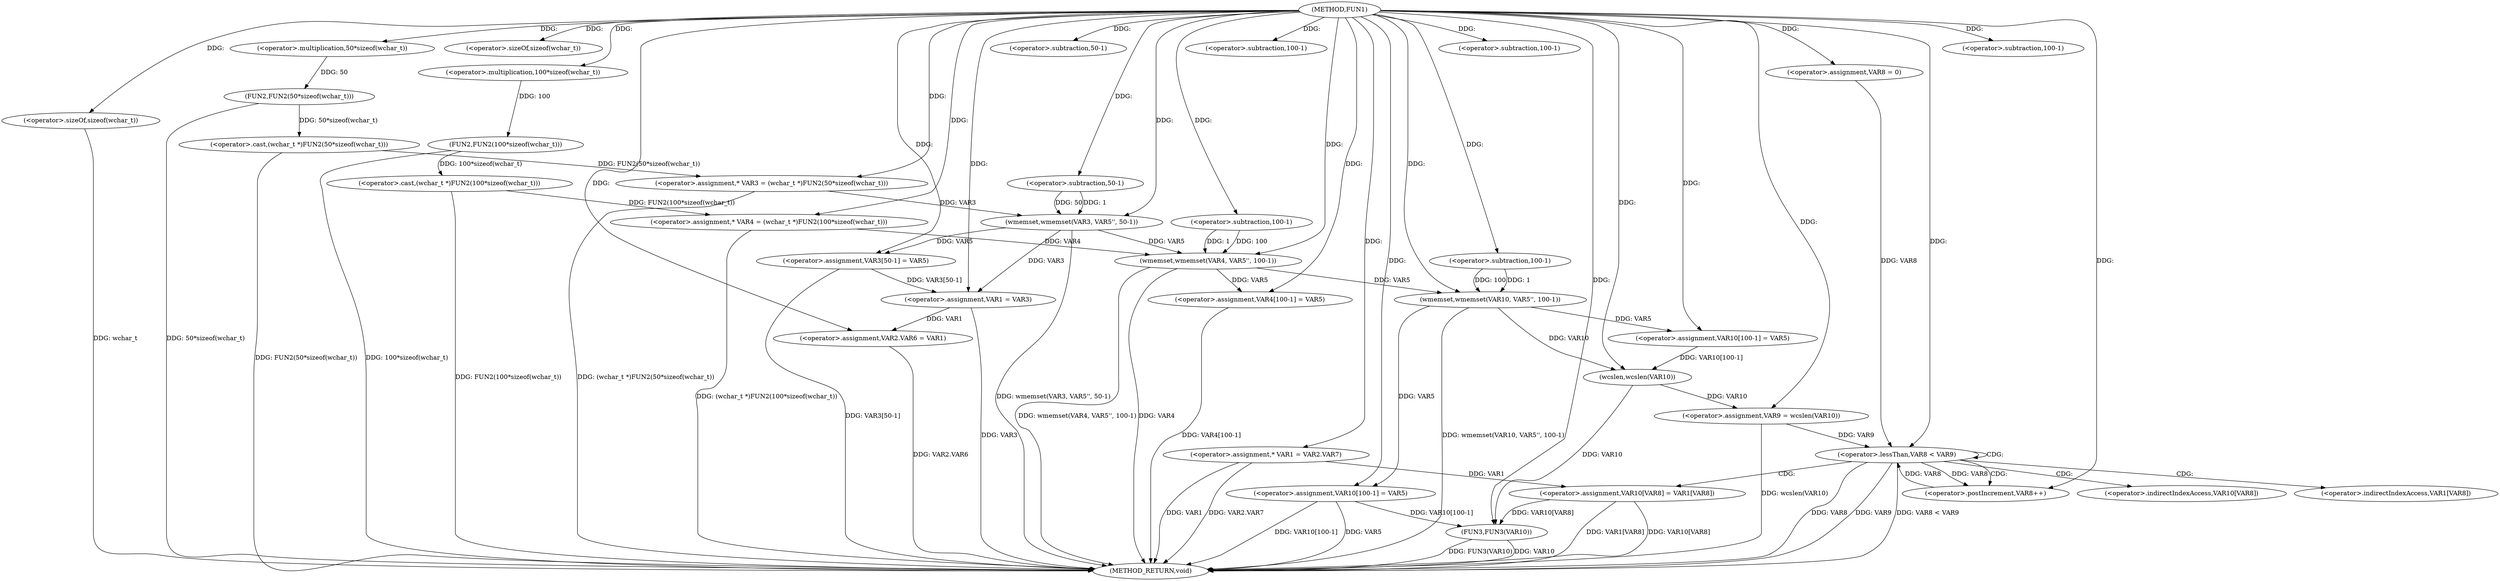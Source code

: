 digraph FUN1 {  
"1000100" [label = "(METHOD,FUN1)" ]
"1000212" [label = "(METHOD_RETURN,void)" ]
"1000105" [label = "(<operator>.assignment,* VAR3 = (wchar_t *)FUN2(50*sizeof(wchar_t)))" ]
"1000107" [label = "(<operator>.cast,(wchar_t *)FUN2(50*sizeof(wchar_t)))" ]
"1000109" [label = "(FUN2,FUN2(50*sizeof(wchar_t)))" ]
"1000110" [label = "(<operator>.multiplication,50*sizeof(wchar_t))" ]
"1000112" [label = "(<operator>.sizeOf,sizeof(wchar_t))" ]
"1000115" [label = "(<operator>.assignment,* VAR4 = (wchar_t *)FUN2(100*sizeof(wchar_t)))" ]
"1000117" [label = "(<operator>.cast,(wchar_t *)FUN2(100*sizeof(wchar_t)))" ]
"1000119" [label = "(FUN2,FUN2(100*sizeof(wchar_t)))" ]
"1000120" [label = "(<operator>.multiplication,100*sizeof(wchar_t))" ]
"1000122" [label = "(<operator>.sizeOf,sizeof(wchar_t))" ]
"1000124" [label = "(wmemset,wmemset(VAR3, VAR5'', 50-1))" ]
"1000127" [label = "(<operator>.subtraction,50-1)" ]
"1000130" [label = "(<operator>.assignment,VAR3[50-1] = VAR5)" ]
"1000133" [label = "(<operator>.subtraction,50-1)" ]
"1000137" [label = "(wmemset,wmemset(VAR4, VAR5'', 100-1))" ]
"1000140" [label = "(<operator>.subtraction,100-1)" ]
"1000143" [label = "(<operator>.assignment,VAR4[100-1] = VAR5)" ]
"1000146" [label = "(<operator>.subtraction,100-1)" ]
"1000150" [label = "(<operator>.assignment,VAR1 = VAR3)" ]
"1000153" [label = "(<operator>.assignment,VAR2.VAR6 = VAR1)" ]
"1000160" [label = "(<operator>.assignment,* VAR1 = VAR2.VAR7)" ]
"1000169" [label = "(wmemset,wmemset(VAR10, VAR5'', 100-1))" ]
"1000172" [label = "(<operator>.subtraction,100-1)" ]
"1000175" [label = "(<operator>.assignment,VAR10[100-1] = VAR5)" ]
"1000178" [label = "(<operator>.subtraction,100-1)" ]
"1000182" [label = "(<operator>.assignment,VAR9 = wcslen(VAR10))" ]
"1000184" [label = "(wcslen,wcslen(VAR10))" ]
"1000187" [label = "(<operator>.assignment,VAR8 = 0)" ]
"1000190" [label = "(<operator>.lessThan,VAR8 < VAR9)" ]
"1000193" [label = "(<operator>.postIncrement,VAR8++)" ]
"1000196" [label = "(<operator>.assignment,VAR10[VAR8] = VAR1[VAR8])" ]
"1000203" [label = "(<operator>.assignment,VAR10[100-1] = VAR5)" ]
"1000206" [label = "(<operator>.subtraction,100-1)" ]
"1000210" [label = "(FUN3,FUN3(VAR10))" ]
"1000197" [label = "(<operator>.indirectIndexAccess,VAR10[VAR8])" ]
"1000200" [label = "(<operator>.indirectIndexAccess,VAR1[VAR8])" ]
  "1000203" -> "1000212"  [ label = "DDG: VAR5"] 
  "1000196" -> "1000212"  [ label = "DDG: VAR1[VAR8]"] 
  "1000143" -> "1000212"  [ label = "DDG: VAR4[100-1]"] 
  "1000153" -> "1000212"  [ label = "DDG: VAR2.VAR6"] 
  "1000196" -> "1000212"  [ label = "DDG: VAR10[VAR8]"] 
  "1000137" -> "1000212"  [ label = "DDG: VAR4"] 
  "1000117" -> "1000212"  [ label = "DDG: FUN2(100*sizeof(wchar_t))"] 
  "1000115" -> "1000212"  [ label = "DDG: (wchar_t *)FUN2(100*sizeof(wchar_t))"] 
  "1000210" -> "1000212"  [ label = "DDG: FUN3(VAR10)"] 
  "1000105" -> "1000212"  [ label = "DDG: (wchar_t *)FUN2(50*sizeof(wchar_t))"] 
  "1000169" -> "1000212"  [ label = "DDG: wmemset(VAR10, VAR5'', 100-1)"] 
  "1000190" -> "1000212"  [ label = "DDG: VAR8 < VAR9"] 
  "1000122" -> "1000212"  [ label = "DDG: wchar_t"] 
  "1000182" -> "1000212"  [ label = "DDG: wcslen(VAR10)"] 
  "1000150" -> "1000212"  [ label = "DDG: VAR3"] 
  "1000190" -> "1000212"  [ label = "DDG: VAR8"] 
  "1000210" -> "1000212"  [ label = "DDG: VAR10"] 
  "1000109" -> "1000212"  [ label = "DDG: 50*sizeof(wchar_t)"] 
  "1000119" -> "1000212"  [ label = "DDG: 100*sizeof(wchar_t)"] 
  "1000160" -> "1000212"  [ label = "DDG: VAR2.VAR7"] 
  "1000160" -> "1000212"  [ label = "DDG: VAR1"] 
  "1000190" -> "1000212"  [ label = "DDG: VAR9"] 
  "1000137" -> "1000212"  [ label = "DDG: wmemset(VAR4, VAR5'', 100-1)"] 
  "1000107" -> "1000212"  [ label = "DDG: FUN2(50*sizeof(wchar_t))"] 
  "1000130" -> "1000212"  [ label = "DDG: VAR3[50-1]"] 
  "1000124" -> "1000212"  [ label = "DDG: wmemset(VAR3, VAR5'', 50-1)"] 
  "1000203" -> "1000212"  [ label = "DDG: VAR10[100-1]"] 
  "1000107" -> "1000105"  [ label = "DDG: FUN2(50*sizeof(wchar_t))"] 
  "1000100" -> "1000105"  [ label = "DDG: "] 
  "1000109" -> "1000107"  [ label = "DDG: 50*sizeof(wchar_t)"] 
  "1000110" -> "1000109"  [ label = "DDG: 50"] 
  "1000100" -> "1000110"  [ label = "DDG: "] 
  "1000100" -> "1000112"  [ label = "DDG: "] 
  "1000117" -> "1000115"  [ label = "DDG: FUN2(100*sizeof(wchar_t))"] 
  "1000100" -> "1000115"  [ label = "DDG: "] 
  "1000119" -> "1000117"  [ label = "DDG: 100*sizeof(wchar_t)"] 
  "1000120" -> "1000119"  [ label = "DDG: 100"] 
  "1000100" -> "1000120"  [ label = "DDG: "] 
  "1000100" -> "1000122"  [ label = "DDG: "] 
  "1000105" -> "1000124"  [ label = "DDG: VAR3"] 
  "1000100" -> "1000124"  [ label = "DDG: "] 
  "1000127" -> "1000124"  [ label = "DDG: 50"] 
  "1000127" -> "1000124"  [ label = "DDG: 1"] 
  "1000100" -> "1000127"  [ label = "DDG: "] 
  "1000124" -> "1000130"  [ label = "DDG: VAR5"] 
  "1000100" -> "1000130"  [ label = "DDG: "] 
  "1000100" -> "1000133"  [ label = "DDG: "] 
  "1000115" -> "1000137"  [ label = "DDG: VAR4"] 
  "1000100" -> "1000137"  [ label = "DDG: "] 
  "1000124" -> "1000137"  [ label = "DDG: VAR5"] 
  "1000140" -> "1000137"  [ label = "DDG: 100"] 
  "1000140" -> "1000137"  [ label = "DDG: 1"] 
  "1000100" -> "1000140"  [ label = "DDG: "] 
  "1000137" -> "1000143"  [ label = "DDG: VAR5"] 
  "1000100" -> "1000143"  [ label = "DDG: "] 
  "1000100" -> "1000146"  [ label = "DDG: "] 
  "1000124" -> "1000150"  [ label = "DDG: VAR3"] 
  "1000130" -> "1000150"  [ label = "DDG: VAR3[50-1]"] 
  "1000100" -> "1000150"  [ label = "DDG: "] 
  "1000150" -> "1000153"  [ label = "DDG: VAR1"] 
  "1000100" -> "1000153"  [ label = "DDG: "] 
  "1000100" -> "1000160"  [ label = "DDG: "] 
  "1000100" -> "1000169"  [ label = "DDG: "] 
  "1000137" -> "1000169"  [ label = "DDG: VAR5"] 
  "1000172" -> "1000169"  [ label = "DDG: 100"] 
  "1000172" -> "1000169"  [ label = "DDG: 1"] 
  "1000100" -> "1000172"  [ label = "DDG: "] 
  "1000169" -> "1000175"  [ label = "DDG: VAR5"] 
  "1000100" -> "1000175"  [ label = "DDG: "] 
  "1000100" -> "1000178"  [ label = "DDG: "] 
  "1000184" -> "1000182"  [ label = "DDG: VAR10"] 
  "1000100" -> "1000182"  [ label = "DDG: "] 
  "1000175" -> "1000184"  [ label = "DDG: VAR10[100-1]"] 
  "1000169" -> "1000184"  [ label = "DDG: VAR10"] 
  "1000100" -> "1000184"  [ label = "DDG: "] 
  "1000100" -> "1000187"  [ label = "DDG: "] 
  "1000187" -> "1000190"  [ label = "DDG: VAR8"] 
  "1000193" -> "1000190"  [ label = "DDG: VAR8"] 
  "1000100" -> "1000190"  [ label = "DDG: "] 
  "1000182" -> "1000190"  [ label = "DDG: VAR9"] 
  "1000190" -> "1000193"  [ label = "DDG: VAR8"] 
  "1000100" -> "1000193"  [ label = "DDG: "] 
  "1000160" -> "1000196"  [ label = "DDG: VAR1"] 
  "1000100" -> "1000203"  [ label = "DDG: "] 
  "1000169" -> "1000203"  [ label = "DDG: VAR5"] 
  "1000100" -> "1000206"  [ label = "DDG: "] 
  "1000184" -> "1000210"  [ label = "DDG: VAR10"] 
  "1000196" -> "1000210"  [ label = "DDG: VAR10[VAR8]"] 
  "1000203" -> "1000210"  [ label = "DDG: VAR10[100-1]"] 
  "1000100" -> "1000210"  [ label = "DDG: "] 
  "1000190" -> "1000200"  [ label = "CDG: "] 
  "1000190" -> "1000193"  [ label = "CDG: "] 
  "1000190" -> "1000197"  [ label = "CDG: "] 
  "1000190" -> "1000190"  [ label = "CDG: "] 
  "1000190" -> "1000196"  [ label = "CDG: "] 
}
